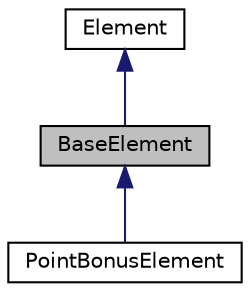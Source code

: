 digraph G
{
  edge [fontname="Helvetica",fontsize="10",labelfontname="Helvetica",labelfontsize="10"];
  node [fontname="Helvetica",fontsize="10",shape=record];
  Node1 [label="BaseElement",height=0.2,width=0.4,color="black", fillcolor="grey75", style="filled" fontcolor="black"];
  Node2 -> Node1 [dir="back",color="midnightblue",fontsize="10",style="solid",fontname="Helvetica"];
  Node2 [label="Element",height=0.2,width=0.4,color="black", fillcolor="white", style="filled",URL="$class_element.html",tooltip="La classe de gestion des éléments."];
  Node1 -> Node3 [dir="back",color="midnightblue",fontsize="10",style="solid",fontname="Helvetica"];
  Node3 [label="PointBonusElement",height=0.2,width=0.4,color="black", fillcolor="white", style="filled",URL="$class_point_bonus_element.html",tooltip="La classe PointBonusElement, hérite de BaseElement."];
}
